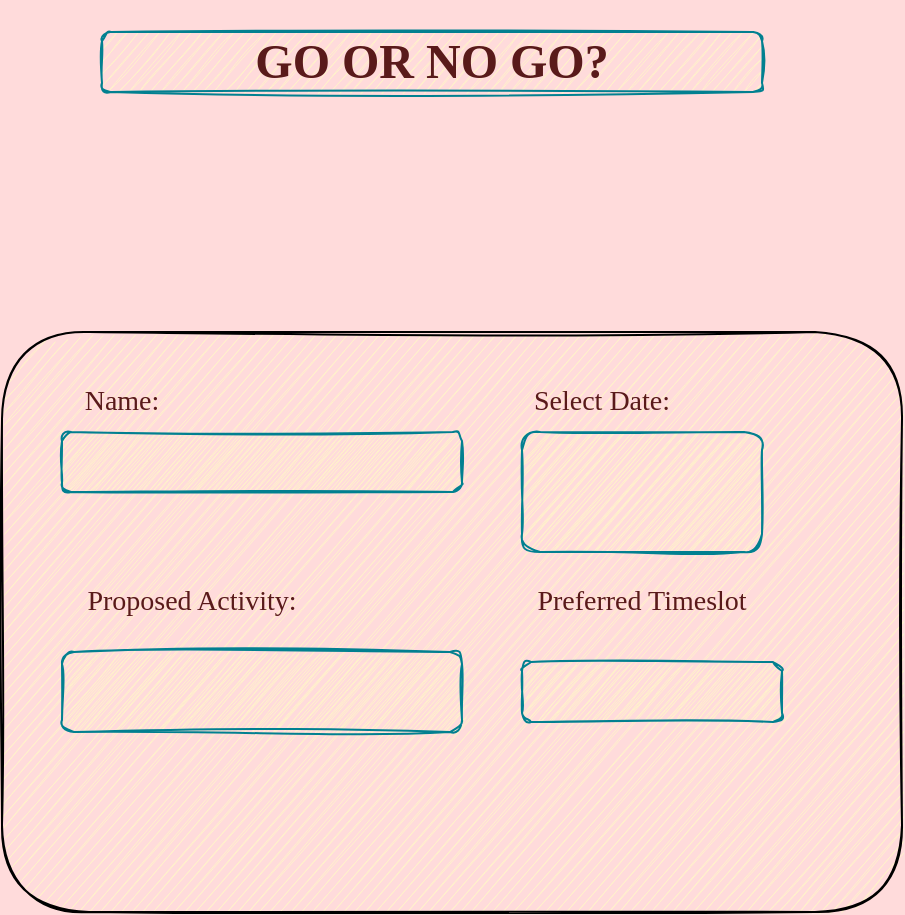 <mxfile version="15.9.6" type="github">
  <diagram id="kxG_n4HesbqN45N5-l6h" name="Page-1">
    <mxGraphModel dx="2062" dy="1065" grid="1" gridSize="10" guides="1" tooltips="1" connect="1" arrows="1" fold="1" page="1" pageScale="1" pageWidth="850" pageHeight="1100" background="#FFDBDB" math="0" shadow="0">
      <root>
        <mxCell id="0" />
        <mxCell id="1" parent="0" />
        <mxCell id="dbGsSHTUpjVyOxmrDFo6-1" value="" style="rounded=1;whiteSpace=wrap;html=1;shadow=0;sketch=1;fillColor=#FFF2CC;" vertex="1" parent="1">
          <mxGeometry x="220" y="280" width="450" height="290" as="geometry" />
        </mxCell>
        <mxCell id="dbGsSHTUpjVyOxmrDFo6-2" value="&lt;h1&gt;&lt;font&gt;GO OR NO GO?&lt;/font&gt;&lt;/h1&gt;" style="rounded=1;whiteSpace=wrap;html=1;shadow=0;sketch=1;fontColor=#591A1A;strokeColor=#028090;fillColor=#FFF2CC;fontFamily=Georgia;" vertex="1" parent="1">
          <mxGeometry x="270" y="130" width="330" height="30" as="geometry" />
        </mxCell>
        <mxCell id="dbGsSHTUpjVyOxmrDFo6-3" value="" style="rounded=1;whiteSpace=wrap;html=1;shadow=0;sketch=1;fontFamily=Georgia;fontColor=#591A1A;strokeColor=#028090;fillColor=#FFF2CC;" vertex="1" parent="1">
          <mxGeometry x="250" y="330" width="200" height="30" as="geometry" />
        </mxCell>
        <mxCell id="dbGsSHTUpjVyOxmrDFo6-4" value="Name:" style="text;html=1;strokeColor=none;fillColor=none;align=center;verticalAlign=middle;whiteSpace=wrap;rounded=0;shadow=0;sketch=1;fontFamily=Georgia;fontColor=#591A1A;fontSize=14;" vertex="1" parent="1">
          <mxGeometry x="250" y="300" width="60" height="30" as="geometry" />
        </mxCell>
        <mxCell id="dbGsSHTUpjVyOxmrDFo6-5" value="Select Date:" style="text;html=1;strokeColor=none;fillColor=none;align=center;verticalAlign=middle;whiteSpace=wrap;rounded=0;shadow=0;sketch=1;fontFamily=Georgia;fontSize=14;fontColor=#591A1A;" vertex="1" parent="1">
          <mxGeometry x="470" y="300" width="100" height="30" as="geometry" />
        </mxCell>
        <mxCell id="dbGsSHTUpjVyOxmrDFo6-7" value="" style="rounded=1;whiteSpace=wrap;html=1;shadow=0;sketch=1;fontFamily=Georgia;fontSize=14;fontColor=#591A1A;strokeColor=#028090;fillColor=#FFF2CC;" vertex="1" parent="1">
          <mxGeometry x="480" y="330" width="120" height="60" as="geometry" />
        </mxCell>
        <mxCell id="dbGsSHTUpjVyOxmrDFo6-9" value="" style="rounded=1;whiteSpace=wrap;html=1;shadow=0;sketch=1;fontFamily=Georgia;fontSize=14;fontColor=#591A1A;strokeColor=#028090;fillColor=#FFF2CC;" vertex="1" parent="1">
          <mxGeometry x="250" y="440" width="200" height="40" as="geometry" />
        </mxCell>
        <mxCell id="dbGsSHTUpjVyOxmrDFo6-10" value="Proposed Activity:" style="text;html=1;strokeColor=none;fillColor=none;align=center;verticalAlign=middle;whiteSpace=wrap;rounded=0;shadow=0;sketch=1;fontFamily=Georgia;fontSize=14;fontColor=#591A1A;" vertex="1" parent="1">
          <mxGeometry x="240" y="400" width="150" height="30" as="geometry" />
        </mxCell>
        <mxCell id="dbGsSHTUpjVyOxmrDFo6-11" value="" style="rounded=1;whiteSpace=wrap;html=1;shadow=0;sketch=1;fontFamily=Georgia;fontSize=14;fontColor=#591A1A;strokeColor=#028090;fillColor=#FFF2CC;" vertex="1" parent="1">
          <mxGeometry x="480" y="445" width="130" height="30" as="geometry" />
        </mxCell>
        <mxCell id="dbGsSHTUpjVyOxmrDFo6-12" value="Preferred Timeslot" style="text;html=1;strokeColor=none;fillColor=none;align=center;verticalAlign=middle;whiteSpace=wrap;rounded=0;shadow=0;sketch=1;fontFamily=Georgia;fontSize=14;fontColor=#591A1A;" vertex="1" parent="1">
          <mxGeometry x="475" y="400" width="130" height="30" as="geometry" />
        </mxCell>
      </root>
    </mxGraphModel>
  </diagram>
</mxfile>
